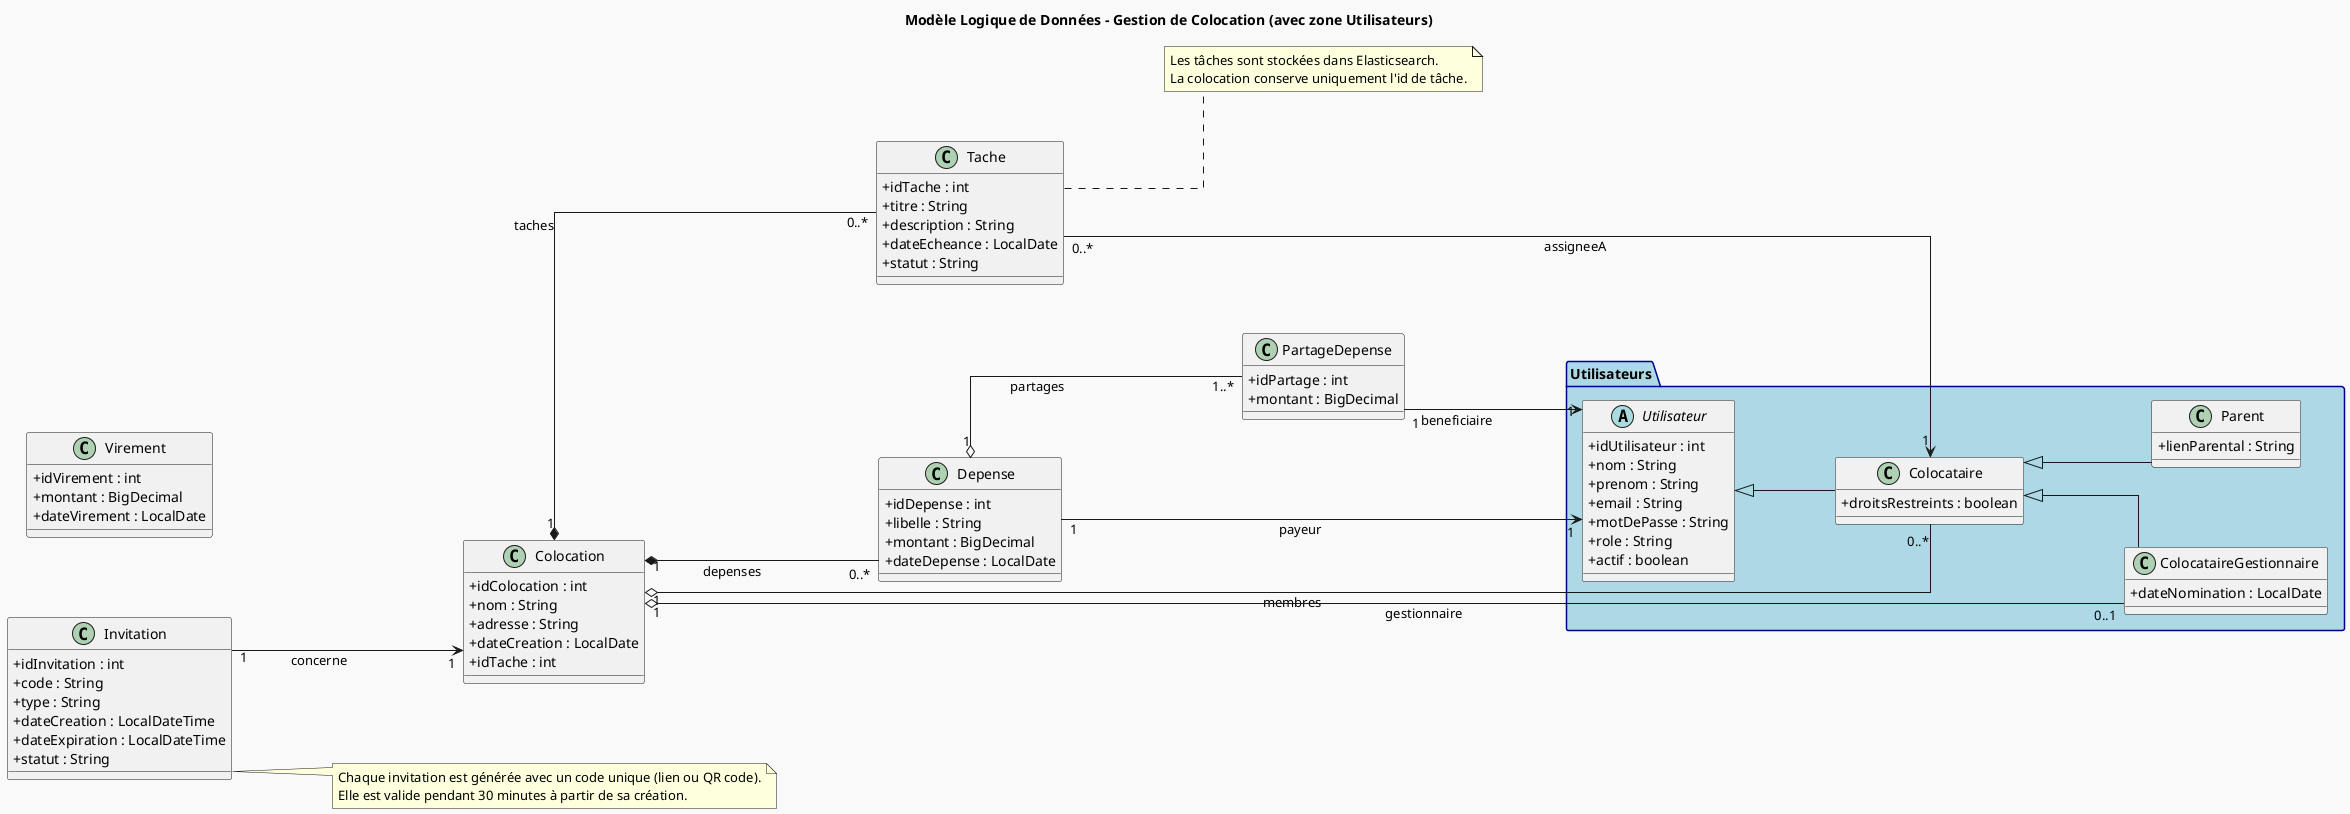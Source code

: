 @startuml
title Modèle Logique de Données – Gestion de Colocation (avec zone Utilisateurs)

' Orientation et style global
left to right direction
skinparam linetype ortho
skinparam backgroundColor #F9F9F9
skinparam nodesep 80
skinparam ranksep 100
skinparam classAttributeIconSize 0

' Couleurs de groupe
skinparam package {
  BackgroundColor LightBlue
  BorderColor DarkBlue
  FontStyle bold
}


package "Utilisateurs" {
    abstract class Utilisateur {
        + idUtilisateur : int
        + nom : String
        + prenom : String
        + email : String
        + motDePasse : String
        + role : String
        + actif : boolean
    }

    class Colocataire {
        + droitsRestreints : boolean
    }

    class ColocataireGestionnaire {
        + dateNomination : LocalDate
    }

    class Parent {
        + lienParental : String
    }

    Utilisateur <|-- Colocataire
    Colocataire <|-- ColocataireGestionnaire
    Colocataire <|-- Parent
}

class Colocation {
    + idColocation : int
    + nom : String
    + adresse : String
    + dateCreation : LocalDate
    + idTache : int
}

class Tache {
    + idTache : int
    + titre : String
    + description : String
    + dateEcheance : LocalDate
    + statut : String
}

class Depense {
    + idDepense : int
    + libelle : String
    + montant : BigDecimal
    + dateDepense : LocalDate
}

class PartageDepense {
    + idPartage : int
    + montant : BigDecimal
}

class Virement {
    + idVirement : int
    + montant : BigDecimal
    + dateVirement : LocalDate
}

class Invitation {
    + idInvitation : int
    + code : String
    + type : String
    + dateCreation : LocalDateTime
    + dateExpiration : LocalDateTime
    + statut : String
}

Colocation "1" o-- "0..*" Colocataire : membres
Colocation "1" o-- "0..1" ColocataireGestionnaire : gestionnaire

Colocation "1" *-- "0..*" Tache : taches
Tache "0..*" --> "1" Colocataire : assigneeA

Colocation "1" *-- "0..*" Depense : depenses
Depense "1" --> "1" Utilisateur : payeur
Depense "1" o-- "1..*" PartageDepense : partages
PartageDepense "1" --> "1" Utilisateur : beneficiaire

Invitation "1" --> "1" Colocation : concerne

note right of Tache
Les tâches sont stockées dans Elasticsearch.
La colocation conserve uniquement l'id de tâche.
end note

note right of Invitation
Chaque invitation est générée avec un code unique (lien ou QR code).
Elle est valide pendant 30 minutes à partir de sa création.
end note

@enduml
